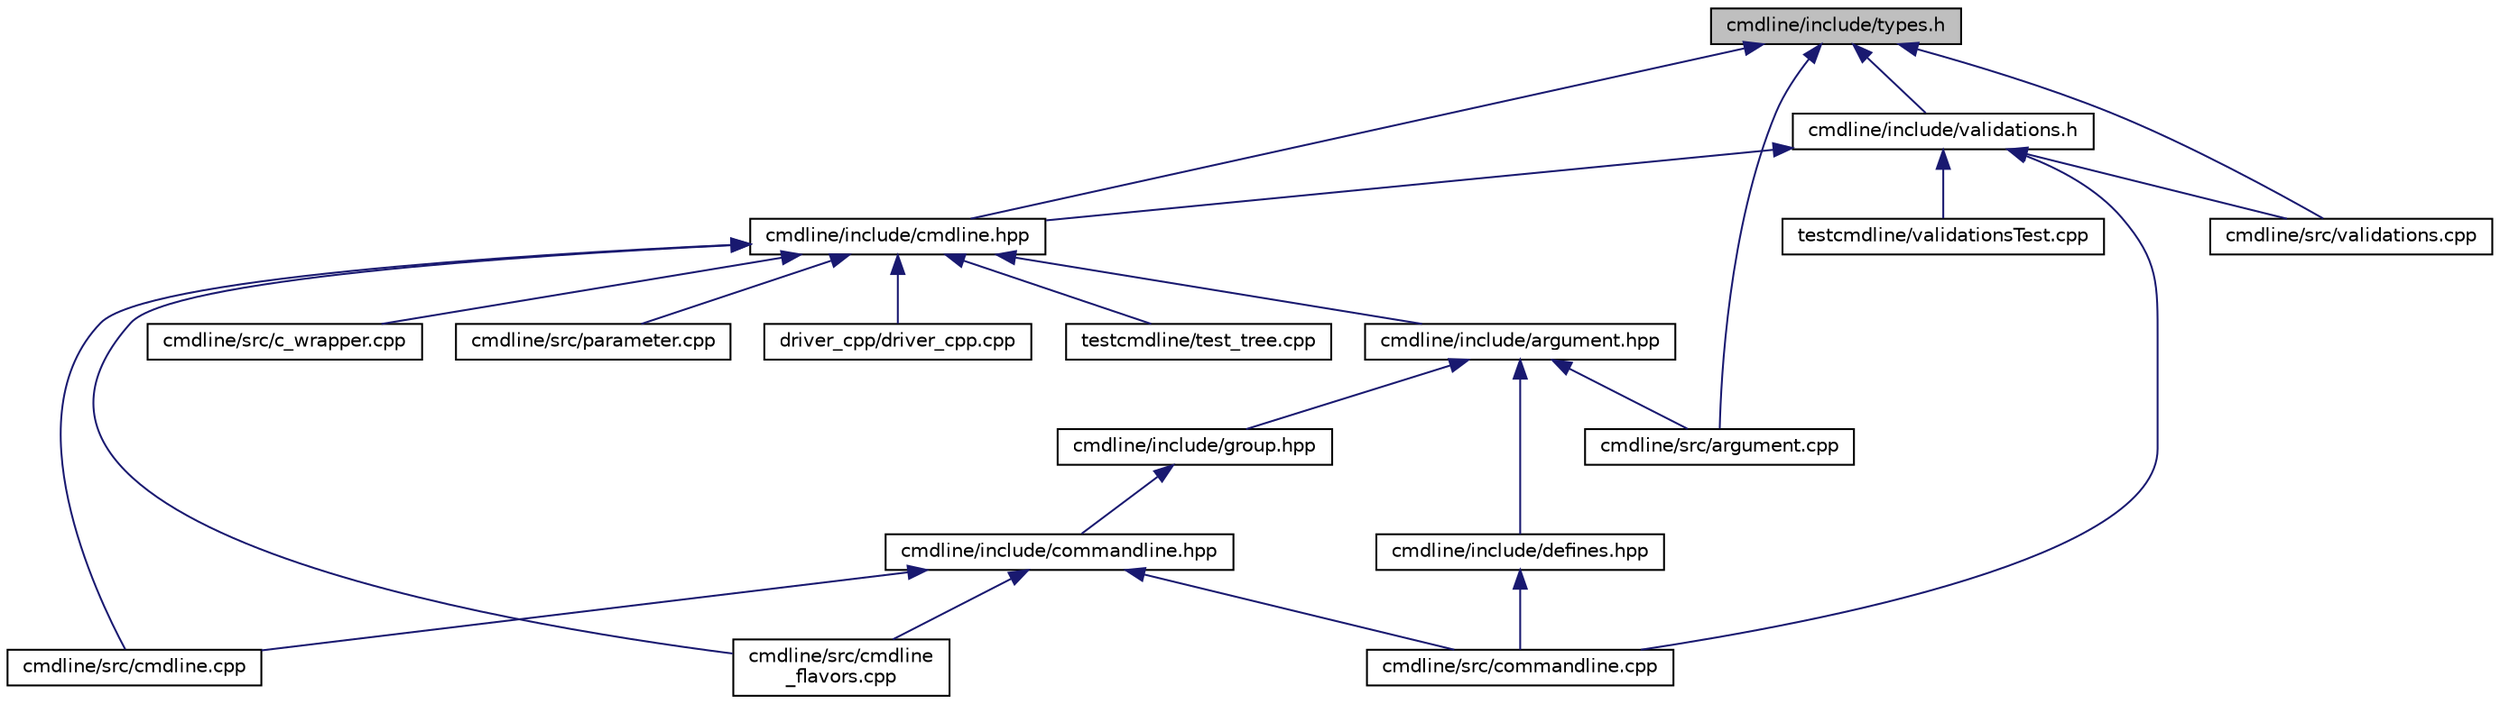 digraph "cmdline/include/types.h"
{
 // LATEX_PDF_SIZE
  edge [fontname="Helvetica",fontsize="10",labelfontname="Helvetica",labelfontsize="10"];
  node [fontname="Helvetica",fontsize="10",shape=record];
  Node1 [label="cmdline/include/types.h",height=0.2,width=0.4,color="black", fillcolor="grey75", style="filled", fontcolor="black",tooltip=" "];
  Node1 -> Node2 [dir="back",color="midnightblue",fontsize="10",style="solid"];
  Node2 [label="cmdline/include/cmdline.hpp",height=0.2,width=0.4,color="black", fillcolor="white", style="filled",URL="$cmdline_8hpp.html",tooltip=" "];
  Node2 -> Node3 [dir="back",color="midnightblue",fontsize="10",style="solid"];
  Node3 [label="cmdline/include/argument.hpp",height=0.2,width=0.4,color="black", fillcolor="white", style="filled",URL="$argument_8hpp.html",tooltip=" "];
  Node3 -> Node4 [dir="back",color="midnightblue",fontsize="10",style="solid"];
  Node4 [label="cmdline/include/defines.hpp",height=0.2,width=0.4,color="black", fillcolor="white", style="filled",URL="$defines_8hpp.html",tooltip=" "];
  Node4 -> Node5 [dir="back",color="midnightblue",fontsize="10",style="solid"];
  Node5 [label="cmdline/src/commandline.cpp",height=0.2,width=0.4,color="black", fillcolor="white", style="filled",URL="$commandline_8cpp.html",tooltip=" "];
  Node3 -> Node6 [dir="back",color="midnightblue",fontsize="10",style="solid"];
  Node6 [label="cmdline/include/group.hpp",height=0.2,width=0.4,color="black", fillcolor="white", style="filled",URL="$group_8hpp.html",tooltip=" "];
  Node6 -> Node7 [dir="back",color="midnightblue",fontsize="10",style="solid"];
  Node7 [label="cmdline/include/commandline.hpp",height=0.2,width=0.4,color="black", fillcolor="white", style="filled",URL="$commandline_8hpp.html",tooltip=" "];
  Node7 -> Node8 [dir="back",color="midnightblue",fontsize="10",style="solid"];
  Node8 [label="cmdline/src/cmdline.cpp",height=0.2,width=0.4,color="black", fillcolor="white", style="filled",URL="$cmdline_8cpp.html",tooltip=" "];
  Node7 -> Node9 [dir="back",color="midnightblue",fontsize="10",style="solid"];
  Node9 [label="cmdline/src/cmdline\l_flavors.cpp",height=0.2,width=0.4,color="black", fillcolor="white", style="filled",URL="$cmdline__flavors_8cpp.html",tooltip=" "];
  Node7 -> Node5 [dir="back",color="midnightblue",fontsize="10",style="solid"];
  Node3 -> Node10 [dir="back",color="midnightblue",fontsize="10",style="solid"];
  Node10 [label="cmdline/src/argument.cpp",height=0.2,width=0.4,color="black", fillcolor="white", style="filled",URL="$argument_8cpp.html",tooltip=" "];
  Node2 -> Node11 [dir="back",color="midnightblue",fontsize="10",style="solid"];
  Node11 [label="cmdline/src/c_wrapper.cpp",height=0.2,width=0.4,color="black", fillcolor="white", style="filled",URL="$c__wrapper_8cpp.html",tooltip=" "];
  Node2 -> Node8 [dir="back",color="midnightblue",fontsize="10",style="solid"];
  Node2 -> Node9 [dir="back",color="midnightblue",fontsize="10",style="solid"];
  Node2 -> Node12 [dir="back",color="midnightblue",fontsize="10",style="solid"];
  Node12 [label="cmdline/src/parameter.cpp",height=0.2,width=0.4,color="black", fillcolor="white", style="filled",URL="$parameter_8cpp.html",tooltip=" "];
  Node2 -> Node13 [dir="back",color="midnightblue",fontsize="10",style="solid"];
  Node13 [label="driver_cpp/driver_cpp.cpp",height=0.2,width=0.4,color="black", fillcolor="white", style="filled",URL="$driver__cpp_8cpp.html",tooltip=" "];
  Node2 -> Node14 [dir="back",color="midnightblue",fontsize="10",style="solid"];
  Node14 [label="testcmdline/test_tree.cpp",height=0.2,width=0.4,color="black", fillcolor="white", style="filled",URL="$test__tree_8cpp.html",tooltip=" "];
  Node1 -> Node15 [dir="back",color="midnightblue",fontsize="10",style="solid"];
  Node15 [label="cmdline/include/validations.h",height=0.2,width=0.4,color="black", fillcolor="white", style="filled",URL="$validations_8h.html",tooltip=" "];
  Node15 -> Node2 [dir="back",color="midnightblue",fontsize="10",style="solid"];
  Node15 -> Node5 [dir="back",color="midnightblue",fontsize="10",style="solid"];
  Node15 -> Node16 [dir="back",color="midnightblue",fontsize="10",style="solid"];
  Node16 [label="cmdline/src/validations.cpp",height=0.2,width=0.4,color="black", fillcolor="white", style="filled",URL="$validations_8cpp.html",tooltip=" "];
  Node15 -> Node17 [dir="back",color="midnightblue",fontsize="10",style="solid"];
  Node17 [label="testcmdline/validationsTest.cpp",height=0.2,width=0.4,color="black", fillcolor="white", style="filled",URL="$validations_test_8cpp.html",tooltip=" "];
  Node1 -> Node10 [dir="back",color="midnightblue",fontsize="10",style="solid"];
  Node1 -> Node16 [dir="back",color="midnightblue",fontsize="10",style="solid"];
}
